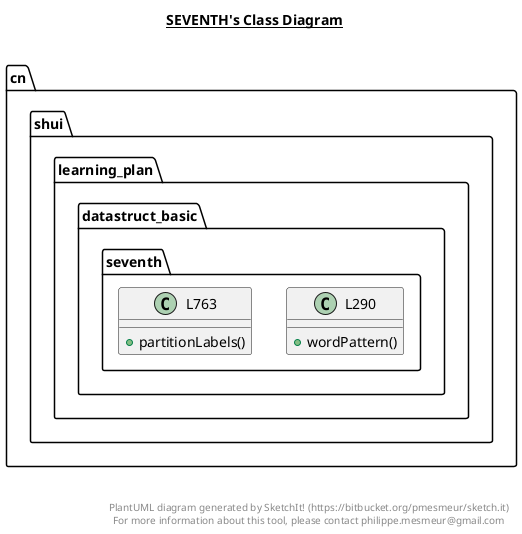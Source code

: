 @startuml

title __SEVENTH's Class Diagram__\n

  namespace cn.shui.learning_plan.datastruct_basic.seventh {
    class cn.shui.learning_plan.datastruct_basic.seventh.L290 {
        + wordPattern()
    }
  }
  

  namespace cn.shui.learning_plan.datastruct_basic.seventh {
    class cn.shui.learning_plan.datastruct_basic.seventh.L763 {
        + partitionLabels()
    }
  }
  



right footer


PlantUML diagram generated by SketchIt! (https://bitbucket.org/pmesmeur/sketch.it)
For more information about this tool, please contact philippe.mesmeur@gmail.com
endfooter

@enduml
